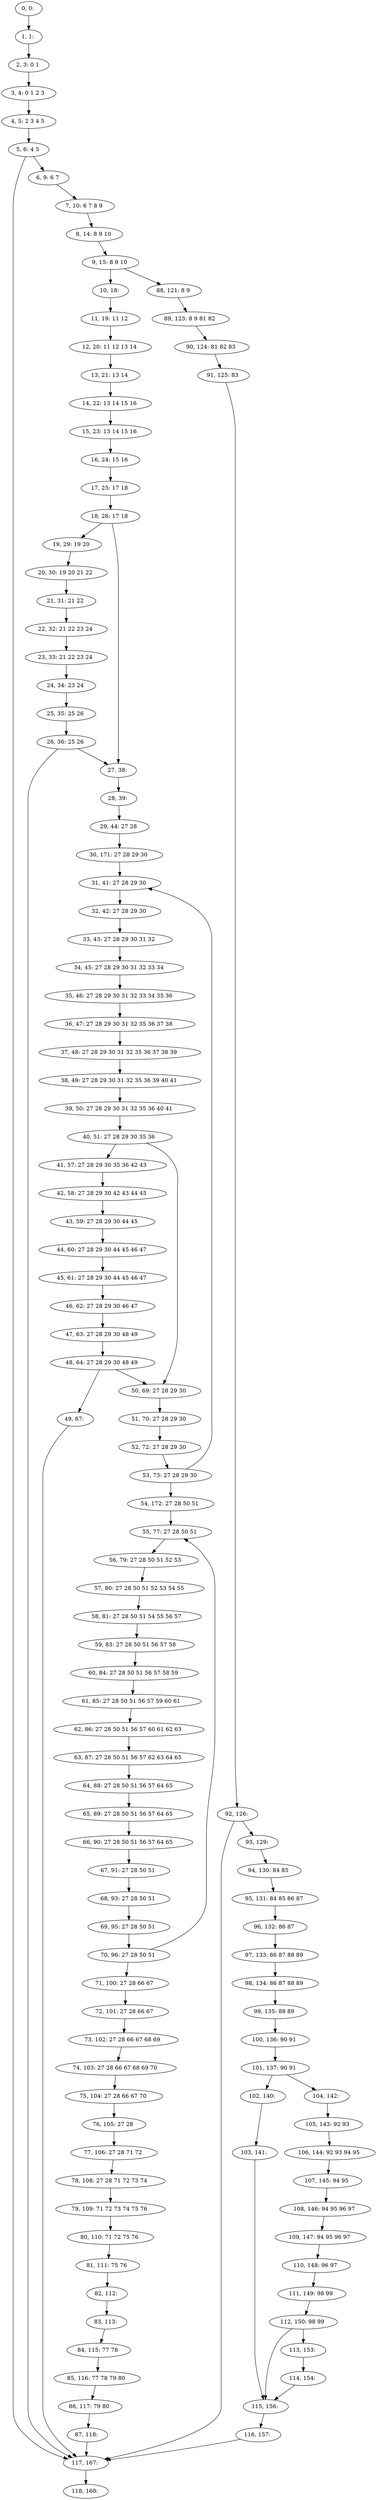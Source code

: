 digraph G {
0[label="0, 0: "];
1[label="1, 1: "];
2[label="2, 3: 0 1 "];
3[label="3, 4: 0 1 2 3 "];
4[label="4, 5: 2 3 4 5 "];
5[label="5, 6: 4 5 "];
6[label="6, 9: 6 7 "];
7[label="7, 10: 6 7 8 9 "];
8[label="8, 14: 8 9 10 "];
9[label="9, 15: 8 9 10 "];
10[label="10, 18: "];
11[label="11, 19: 11 12 "];
12[label="12, 20: 11 12 13 14 "];
13[label="13, 21: 13 14 "];
14[label="14, 22: 13 14 15 16 "];
15[label="15, 23: 13 14 15 16 "];
16[label="16, 24: 15 16 "];
17[label="17, 25: 17 18 "];
18[label="18, 26: 17 18 "];
19[label="19, 29: 19 20 "];
20[label="20, 30: 19 20 21 22 "];
21[label="21, 31: 21 22 "];
22[label="22, 32: 21 22 23 24 "];
23[label="23, 33: 21 22 23 24 "];
24[label="24, 34: 23 24 "];
25[label="25, 35: 25 26 "];
26[label="26, 36: 25 26 "];
27[label="27, 38: "];
28[label="28, 39: "];
29[label="29, 44: 27 28 "];
30[label="30, 171: 27 28 29 30 "];
31[label="31, 41: 27 28 29 30 "];
32[label="32, 42: 27 28 29 30 "];
33[label="33, 43: 27 28 29 30 31 32 "];
34[label="34, 45: 27 28 29 30 31 32 33 34 "];
35[label="35, 46: 27 28 29 30 31 32 33 34 35 36 "];
36[label="36, 47: 27 28 29 30 31 32 35 36 37 38 "];
37[label="37, 48: 27 28 29 30 31 32 35 36 37 38 39 "];
38[label="38, 49: 27 28 29 30 31 32 35 36 39 40 41 "];
39[label="39, 50: 27 28 29 30 31 32 35 36 40 41 "];
40[label="40, 51: 27 28 29 30 35 36 "];
41[label="41, 57: 27 28 29 30 35 36 42 43 "];
42[label="42, 58: 27 28 29 30 42 43 44 45 "];
43[label="43, 59: 27 28 29 30 44 45 "];
44[label="44, 60: 27 28 29 30 44 45 46 47 "];
45[label="45, 61: 27 28 29 30 44 45 46 47 "];
46[label="46, 62: 27 28 29 30 46 47 "];
47[label="47, 63: 27 28 29 30 48 49 "];
48[label="48, 64: 27 28 29 30 48 49 "];
49[label="49, 67: "];
50[label="50, 69: 27 28 29 30 "];
51[label="51, 70: 27 28 29 30 "];
52[label="52, 72: 27 28 29 30 "];
53[label="53, 73: 27 28 29 30 "];
54[label="54, 172: 27 28 50 51 "];
55[label="55, 77: 27 28 50 51 "];
56[label="56, 79: 27 28 50 51 52 53 "];
57[label="57, 80: 27 28 50 51 52 53 54 55 "];
58[label="58, 81: 27 28 50 51 54 55 56 57 "];
59[label="59, 83: 27 28 50 51 56 57 58 "];
60[label="60, 84: 27 28 50 51 56 57 58 59 "];
61[label="61, 85: 27 28 50 51 56 57 59 60 61 "];
62[label="62, 86: 27 28 50 51 56 57 60 61 62 63 "];
63[label="63, 87: 27 28 50 51 56 57 62 63 64 65 "];
64[label="64, 88: 27 28 50 51 56 57 64 65 "];
65[label="65, 89: 27 28 50 51 56 57 64 65 "];
66[label="66, 90: 27 28 50 51 56 57 64 65 "];
67[label="67, 91: 27 28 50 51 "];
68[label="68, 93: 27 28 50 51 "];
69[label="69, 95: 27 28 50 51 "];
70[label="70, 96: 27 28 50 51 "];
71[label="71, 100: 27 28 66 67 "];
72[label="72, 101: 27 28 66 67 "];
73[label="73, 102: 27 28 66 67 68 69 "];
74[label="74, 103: 27 28 66 67 68 69 70 "];
75[label="75, 104: 27 28 66 67 70 "];
76[label="76, 105: 27 28 "];
77[label="77, 106: 27 28 71 72 "];
78[label="78, 108: 27 28 71 72 73 74 "];
79[label="79, 109: 71 72 73 74 75 76 "];
80[label="80, 110: 71 72 75 76 "];
81[label="81, 111: 75 76 "];
82[label="82, 112: "];
83[label="83, 113: "];
84[label="84, 115: 77 78 "];
85[label="85, 116: 77 78 79 80 "];
86[label="86, 117: 79 80 "];
87[label="87, 118: "];
88[label="88, 121: 8 9 "];
89[label="89, 123: 8 9 81 82 "];
90[label="90, 124: 81 82 83 "];
91[label="91, 125: 83 "];
92[label="92, 126: "];
93[label="93, 129: "];
94[label="94, 130: 84 85 "];
95[label="95, 131: 84 85 86 87 "];
96[label="96, 132: 86 87 "];
97[label="97, 133: 86 87 88 89 "];
98[label="98, 134: 86 87 88 89 "];
99[label="99, 135: 88 89 "];
100[label="100, 136: 90 91 "];
101[label="101, 137: 90 91 "];
102[label="102, 140: "];
103[label="103, 141: "];
104[label="104, 142: "];
105[label="105, 143: 92 93 "];
106[label="106, 144: 92 93 94 95 "];
107[label="107, 145: 94 95 "];
108[label="108, 146: 94 95 96 97 "];
109[label="109, 147: 94 95 96 97 "];
110[label="110, 148: 96 97 "];
111[label="111, 149: 98 99 "];
112[label="112, 150: 98 99 "];
113[label="113, 153: "];
114[label="114, 154: "];
115[label="115, 156: "];
116[label="116, 157: "];
117[label="117, 167: "];
118[label="118, 168: "];
0->1 ;
1->2 ;
2->3 ;
3->4 ;
4->5 ;
5->6 ;
5->117 ;
6->7 ;
7->8 ;
8->9 ;
9->10 ;
9->88 ;
10->11 ;
11->12 ;
12->13 ;
13->14 ;
14->15 ;
15->16 ;
16->17 ;
17->18 ;
18->19 ;
18->27 ;
19->20 ;
20->21 ;
21->22 ;
22->23 ;
23->24 ;
24->25 ;
25->26 ;
26->27 ;
26->117 ;
27->28 ;
28->29 ;
29->30 ;
30->31 ;
31->32 ;
32->33 ;
33->34 ;
34->35 ;
35->36 ;
36->37 ;
37->38 ;
38->39 ;
39->40 ;
40->41 ;
40->50 ;
41->42 ;
42->43 ;
43->44 ;
44->45 ;
45->46 ;
46->47 ;
47->48 ;
48->49 ;
48->50 ;
49->117 ;
50->51 ;
51->52 ;
52->53 ;
53->54 ;
53->31 ;
54->55 ;
55->56 ;
56->57 ;
57->58 ;
58->59 ;
59->60 ;
60->61 ;
61->62 ;
62->63 ;
63->64 ;
64->65 ;
65->66 ;
66->67 ;
67->68 ;
68->69 ;
69->70 ;
70->71 ;
70->55 ;
71->72 ;
72->73 ;
73->74 ;
74->75 ;
75->76 ;
76->77 ;
77->78 ;
78->79 ;
79->80 ;
80->81 ;
81->82 ;
82->83 ;
83->84 ;
84->85 ;
85->86 ;
86->87 ;
87->117 ;
88->89 ;
89->90 ;
90->91 ;
91->92 ;
92->93 ;
92->117 ;
93->94 ;
94->95 ;
95->96 ;
96->97 ;
97->98 ;
98->99 ;
99->100 ;
100->101 ;
101->102 ;
101->104 ;
102->103 ;
103->115 ;
104->105 ;
105->106 ;
106->107 ;
107->108 ;
108->109 ;
109->110 ;
110->111 ;
111->112 ;
112->113 ;
112->115 ;
113->114 ;
114->115 ;
115->116 ;
116->117 ;
117->118 ;
}
